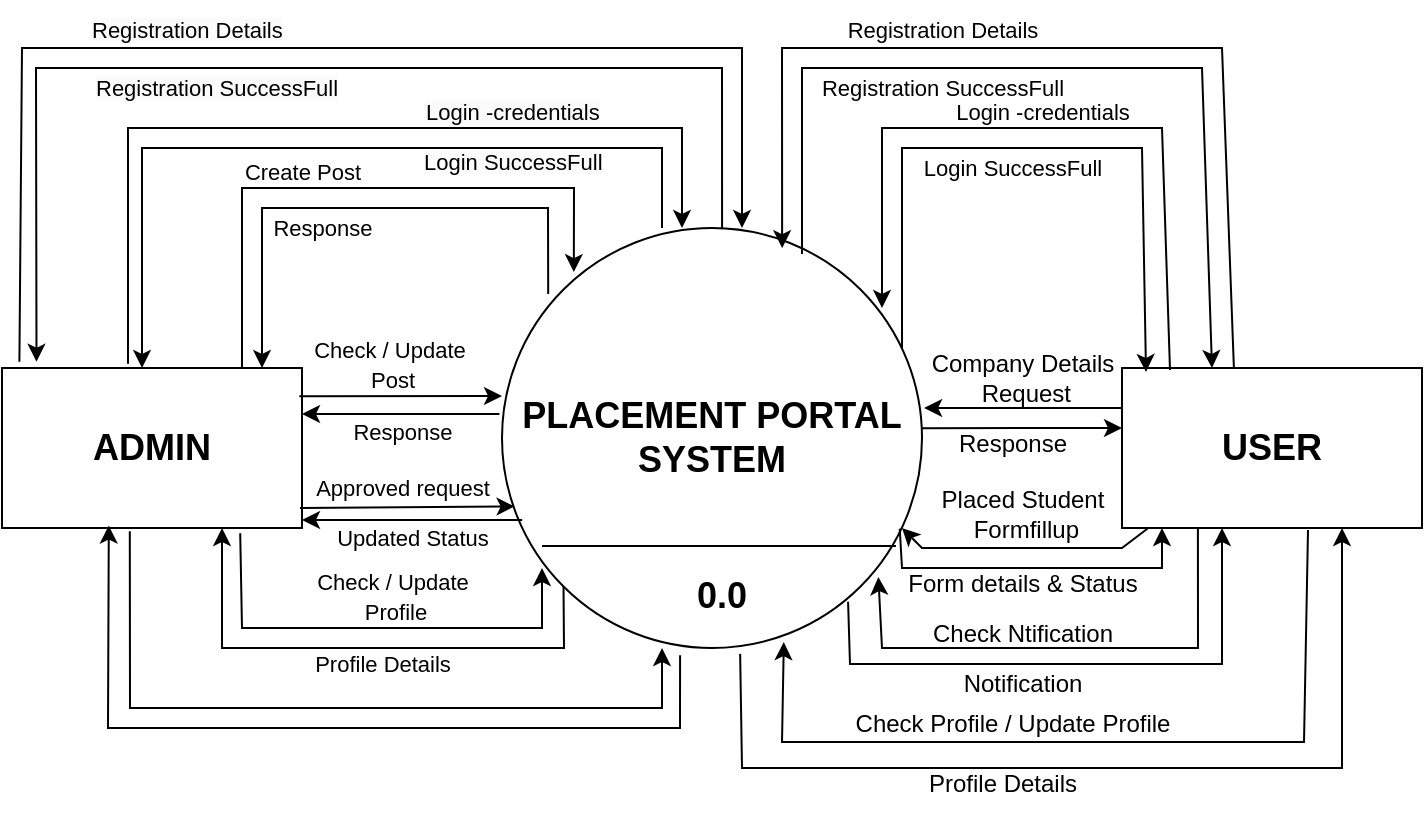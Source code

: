 <mxfile version="24.4.4" type="github">
  <diagram name="Page-1" id="gXjfL5LtnyRhMgXaaLrS">
    <mxGraphModel dx="838" dy="1615" grid="1" gridSize="10" guides="1" tooltips="1" connect="1" arrows="1" fold="1" page="1" pageScale="1" pageWidth="827" pageHeight="1169" math="0" shadow="0">
      <root>
        <mxCell id="0" />
        <mxCell id="1" parent="0" />
        <mxCell id="VP6bD1KSjOgqCceMzGPv-1" value="&lt;font style=&quot;font-size: 18px;&quot;&gt;&lt;b&gt;PLACEMENT PORTAL&lt;/b&gt;&lt;/font&gt;&lt;div&gt;&lt;font style=&quot;font-size: 18px;&quot;&gt;&lt;b&gt;SYSTEM&lt;/b&gt;&lt;/font&gt;&lt;/div&gt;" style="ellipse;whiteSpace=wrap;html=1;aspect=fixed;" vertex="1" parent="1">
          <mxGeometry x="290" y="-880" width="210" height="210" as="geometry" />
        </mxCell>
        <mxCell id="VP6bD1KSjOgqCceMzGPv-2" value="" style="endArrow=none;html=1;rounded=0;entryX=0.938;entryY=0.757;entryDx=0;entryDy=0;entryPerimeter=0;" edge="1" parent="1" target="VP6bD1KSjOgqCceMzGPv-1">
          <mxGeometry width="50" height="50" relative="1" as="geometry">
            <mxPoint x="310" y="-721" as="sourcePoint" />
            <mxPoint x="360" y="-770" as="targetPoint" />
          </mxGeometry>
        </mxCell>
        <mxCell id="VP6bD1KSjOgqCceMzGPv-3" value="&lt;b&gt;&lt;font style=&quot;font-size: 18px;&quot;&gt;ADMIN&lt;/font&gt;&lt;/b&gt;" style="rounded=0;whiteSpace=wrap;html=1;" vertex="1" parent="1">
          <mxGeometry x="40" y="-810" width="150" height="80" as="geometry" />
        </mxCell>
        <mxCell id="VP6bD1KSjOgqCceMzGPv-5" value="&lt;b&gt;&lt;font style=&quot;font-size: 18px;&quot;&gt;USER&lt;/font&gt;&lt;/b&gt;" style="rounded=0;whiteSpace=wrap;html=1;" vertex="1" parent="1">
          <mxGeometry x="600" y="-810" width="150" height="80" as="geometry" />
        </mxCell>
        <mxCell id="VP6bD1KSjOgqCceMzGPv-6" value="" style="endArrow=classic;html=1;rounded=0;entryX=0.171;entryY=0.105;entryDx=0;entryDy=0;entryPerimeter=0;" edge="1" parent="1" target="VP6bD1KSjOgqCceMzGPv-1">
          <mxGeometry width="50" height="50" relative="1" as="geometry">
            <mxPoint x="160" y="-810" as="sourcePoint" />
            <mxPoint x="342" y="-856.9" as="targetPoint" />
            <Array as="points">
              <mxPoint x="160" y="-900" />
              <mxPoint x="326" y="-900" />
            </Array>
          </mxGeometry>
        </mxCell>
        <mxCell id="VP6bD1KSjOgqCceMzGPv-7" value="" style="endArrow=classic;html=1;rounded=0;exitX=0.11;exitY=0.157;exitDx=0;exitDy=0;exitPerimeter=0;" edge="1" parent="1" source="VP6bD1KSjOgqCceMzGPv-1">
          <mxGeometry width="50" height="50" relative="1" as="geometry">
            <mxPoint x="120" y="-760" as="sourcePoint" />
            <mxPoint x="170" y="-810" as="targetPoint" />
            <Array as="points">
              <mxPoint x="313" y="-890" />
              <mxPoint x="170" y="-890" />
            </Array>
          </mxGeometry>
        </mxCell>
        <mxCell id="VP6bD1KSjOgqCceMzGPv-8" value="" style="endArrow=classic;html=1;rounded=0;entryX=0.08;entryY=0.025;entryDx=0;entryDy=0;entryPerimeter=0;" edge="1" parent="1" target="VP6bD1KSjOgqCceMzGPv-5">
          <mxGeometry width="50" height="50" relative="1" as="geometry">
            <mxPoint x="490" y="-820" as="sourcePoint" />
            <mxPoint x="616" y="-814" as="targetPoint" />
            <Array as="points">
              <mxPoint x="490" y="-920" />
              <mxPoint x="610" y="-920" />
            </Array>
          </mxGeometry>
        </mxCell>
        <mxCell id="VP6bD1KSjOgqCceMzGPv-9" value="" style="endArrow=classic;html=1;rounded=0;exitX=0.16;exitY=0.013;exitDx=0;exitDy=0;exitPerimeter=0;" edge="1" parent="1" source="VP6bD1KSjOgqCceMzGPv-5">
          <mxGeometry width="50" height="50" relative="1" as="geometry">
            <mxPoint x="430" y="-790" as="sourcePoint" />
            <mxPoint x="480" y="-840" as="targetPoint" />
            <Array as="points">
              <mxPoint x="620" y="-930" />
              <mxPoint x="480" y="-930" />
            </Array>
          </mxGeometry>
        </mxCell>
        <mxCell id="VP6bD1KSjOgqCceMzGPv-10" value="" style="endArrow=classic;html=1;rounded=0;exitX=0.373;exitY=0;exitDx=0;exitDy=0;exitPerimeter=0;entryX=0.667;entryY=0.048;entryDx=0;entryDy=0;entryPerimeter=0;" edge="1" parent="1" source="VP6bD1KSjOgqCceMzGPv-5" target="VP6bD1KSjOgqCceMzGPv-1">
          <mxGeometry width="50" height="50" relative="1" as="geometry">
            <mxPoint x="619.95" y="-820" as="sourcePoint" />
            <mxPoint x="430" y="-880" as="targetPoint" />
            <Array as="points">
              <mxPoint x="650" y="-970" />
              <mxPoint x="430" y="-970" />
            </Array>
          </mxGeometry>
        </mxCell>
        <mxCell id="VP6bD1KSjOgqCceMzGPv-11" value="" style="endArrow=classic;html=1;rounded=0;exitX=0.79;exitY=0.062;exitDx=0;exitDy=0;exitPerimeter=0;" edge="1" parent="1">
          <mxGeometry width="50" height="50" relative="1" as="geometry">
            <mxPoint x="440.0" y="-866.98" as="sourcePoint" />
            <mxPoint x="645" y="-810" as="targetPoint" />
            <Array as="points">
              <mxPoint x="440" y="-960" />
              <mxPoint x="640" y="-960" />
            </Array>
          </mxGeometry>
        </mxCell>
        <mxCell id="VP6bD1KSjOgqCceMzGPv-12" value="" style="endArrow=classic;html=1;rounded=0;exitX=-0.007;exitY=0.1;exitDx=0;exitDy=0;exitPerimeter=0;" edge="1" parent="1">
          <mxGeometry width="50" height="50" relative="1" as="geometry">
            <mxPoint x="600" y="-790" as="sourcePoint" />
            <mxPoint x="501.05" y="-790" as="targetPoint" />
          </mxGeometry>
        </mxCell>
        <mxCell id="VP6bD1KSjOgqCceMzGPv-13" value="" style="endArrow=classic;html=1;rounded=0;exitX=1;exitY=0.429;exitDx=0;exitDy=0;exitPerimeter=0;entryX=0;entryY=0.25;entryDx=0;entryDy=0;" edge="1" parent="1">
          <mxGeometry width="50" height="50" relative="1" as="geometry">
            <mxPoint x="500" y="-779.91" as="sourcePoint" />
            <mxPoint x="600" y="-780" as="targetPoint" />
          </mxGeometry>
        </mxCell>
        <mxCell id="VP6bD1KSjOgqCceMzGPv-16" value="" style="endArrow=classic;html=1;rounded=0;exitX=0.253;exitY=1;exitDx=0;exitDy=0;entryX=-0.013;entryY=0.384;entryDx=0;entryDy=0;entryPerimeter=0;exitPerimeter=0;" edge="1" parent="1" source="VP6bD1KSjOgqCceMzGPv-5" target="VP6bD1KSjOgqCceMzGPv-34">
          <mxGeometry width="50" height="50" relative="1" as="geometry">
            <mxPoint x="637.5" y="-720" as="sourcePoint" />
            <mxPoint x="480" y="-700" as="targetPoint" />
            <Array as="points">
              <mxPoint x="638" y="-670" />
              <mxPoint x="480" y="-670" />
            </Array>
          </mxGeometry>
        </mxCell>
        <mxCell id="VP6bD1KSjOgqCceMzGPv-17" value="" style="endArrow=classic;html=1;rounded=0;exitX=0.824;exitY=0.89;exitDx=0;exitDy=0;exitPerimeter=0;" edge="1" parent="1" source="VP6bD1KSjOgqCceMzGPv-1">
          <mxGeometry width="50" height="50" relative="1" as="geometry">
            <mxPoint x="464.09" y="-684.05" as="sourcePoint" />
            <mxPoint x="650" y="-730" as="targetPoint" />
            <Array as="points">
              <mxPoint x="464" y="-662" />
              <mxPoint x="650" y="-662" />
            </Array>
          </mxGeometry>
        </mxCell>
        <mxCell id="VP6bD1KSjOgqCceMzGPv-18" value="" style="endArrow=classic;html=1;rounded=0;exitX=0.62;exitY=1.013;exitDx=0;exitDy=0;exitPerimeter=0;entryX=0.671;entryY=0.986;entryDx=0;entryDy=0;entryPerimeter=0;" edge="1" parent="1" source="VP6bD1KSjOgqCceMzGPv-5" target="VP6bD1KSjOgqCceMzGPv-1">
          <mxGeometry width="50" height="50" relative="1" as="geometry">
            <mxPoint x="690.95" y="-710" as="sourcePoint" />
            <mxPoint x="430" y="-663.04" as="targetPoint" />
            <Array as="points">
              <mxPoint x="691" y="-623.04" />
              <mxPoint x="430" y="-623.04" />
            </Array>
          </mxGeometry>
        </mxCell>
        <mxCell id="VP6bD1KSjOgqCceMzGPv-19" value="" style="endArrow=classic;html=1;rounded=0;exitX=0.567;exitY=1.014;exitDx=0;exitDy=0;exitPerimeter=0;" edge="1" parent="1" source="VP6bD1KSjOgqCceMzGPv-1">
          <mxGeometry width="50" height="50" relative="1" as="geometry">
            <mxPoint x="660" y="-680" as="sourcePoint" />
            <mxPoint x="710" y="-730" as="targetPoint" />
            <Array as="points">
              <mxPoint x="410" y="-610" />
              <mxPoint x="710" y="-610" />
            </Array>
          </mxGeometry>
        </mxCell>
        <mxCell id="VP6bD1KSjOgqCceMzGPv-20" value="Company Details&lt;div&gt;&amp;nbsp;Request&lt;/div&gt;" style="text;html=1;align=center;verticalAlign=middle;resizable=0;points=[];autosize=1;strokeColor=none;fillColor=none;" vertex="1" parent="1">
          <mxGeometry x="495" y="-825" width="110" height="40" as="geometry" />
        </mxCell>
        <mxCell id="VP6bD1KSjOgqCceMzGPv-25" value="" style="endArrow=classic;html=1;rounded=0;entryX=0.962;entryY=0.667;entryDx=0;entryDy=0;entryPerimeter=0;exitX=0.09;exitY=0.997;exitDx=0;exitDy=0;exitPerimeter=0;" edge="1" parent="1" source="VP6bD1KSjOgqCceMzGPv-5">
          <mxGeometry width="50" height="50" relative="1" as="geometry">
            <mxPoint x="600" y="-720" as="sourcePoint" />
            <mxPoint x="490.0" y="-730.0" as="targetPoint" />
            <Array as="points">
              <mxPoint x="600" y="-720" />
              <mxPoint x="500" y="-720" />
            </Array>
          </mxGeometry>
        </mxCell>
        <mxCell id="VP6bD1KSjOgqCceMzGPv-26" value="" style="endArrow=classic;html=1;rounded=0;exitX=0.947;exitY=0.716;exitDx=0;exitDy=0;exitPerimeter=0;" edge="1" parent="1" source="VP6bD1KSjOgqCceMzGPv-1">
          <mxGeometry width="50" height="50" relative="1" as="geometry">
            <mxPoint x="550" y="-680" as="sourcePoint" />
            <mxPoint x="620" y="-730" as="targetPoint" />
            <Array as="points">
              <mxPoint x="490" y="-710" />
              <mxPoint x="620" y="-710" />
            </Array>
          </mxGeometry>
        </mxCell>
        <mxCell id="VP6bD1KSjOgqCceMzGPv-27" value="&lt;font style=&quot;font-size: 11px;&quot;&gt;Registration Details&lt;/font&gt;" style="text;html=1;align=center;verticalAlign=middle;resizable=0;points=[];autosize=1;strokeColor=none;fillColor=none;" vertex="1" parent="1">
          <mxGeometry x="450" y="-994" width="120" height="30" as="geometry" />
        </mxCell>
        <mxCell id="VP6bD1KSjOgqCceMzGPv-28" value="&lt;font style=&quot;font-size: 11px;&quot;&gt;Registration SuccessFull&lt;/font&gt;" style="text;html=1;align=center;verticalAlign=middle;resizable=0;points=[];autosize=1;strokeColor=none;fillColor=none;" vertex="1" parent="1">
          <mxGeometry x="440" y="-965" width="140" height="30" as="geometry" />
        </mxCell>
        <mxCell id="VP6bD1KSjOgqCceMzGPv-29" value="&lt;font style=&quot;font-size: 11px;&quot;&gt;Login -credentials&lt;/font&gt;" style="text;html=1;align=center;verticalAlign=middle;resizable=0;points=[];autosize=1;strokeColor=none;fillColor=none;" vertex="1" parent="1">
          <mxGeometry x="505" y="-953" width="110" height="30" as="geometry" />
        </mxCell>
        <mxCell id="VP6bD1KSjOgqCceMzGPv-30" value="&lt;font style=&quot;font-size: 11px;&quot;&gt;Login SuccessFull&lt;/font&gt;" style="text;html=1;align=center;verticalAlign=middle;resizable=0;points=[];autosize=1;strokeColor=none;fillColor=none;" vertex="1" parent="1">
          <mxGeometry x="490" y="-925" width="110" height="30" as="geometry" />
        </mxCell>
        <mxCell id="VP6bD1KSjOgqCceMzGPv-32" value="Response" style="text;html=1;align=center;verticalAlign=middle;resizable=0;points=[];autosize=1;strokeColor=none;fillColor=none;" vertex="1" parent="1">
          <mxGeometry x="505" y="-787" width="80" height="30" as="geometry" />
        </mxCell>
        <mxCell id="VP6bD1KSjOgqCceMzGPv-33" value="Placed Student&lt;div&gt;&amp;nbsp;Formfillup&lt;/div&gt;" style="text;html=1;align=center;verticalAlign=middle;resizable=0;points=[];autosize=1;strokeColor=none;fillColor=none;" vertex="1" parent="1">
          <mxGeometry x="500" y="-757" width="100" height="40" as="geometry" />
        </mxCell>
        <mxCell id="VP6bD1KSjOgqCceMzGPv-34" value="Form details &amp;amp; Status" style="text;html=1;align=center;verticalAlign=middle;resizable=0;points=[];autosize=1;strokeColor=none;fillColor=none;" vertex="1" parent="1">
          <mxGeometry x="480" y="-717" width="140" height="30" as="geometry" />
        </mxCell>
        <mxCell id="VP6bD1KSjOgqCceMzGPv-36" value="Check Ntification" style="text;html=1;align=center;verticalAlign=middle;resizable=0;points=[];autosize=1;strokeColor=none;fillColor=none;" vertex="1" parent="1">
          <mxGeometry x="495" y="-692" width="110" height="30" as="geometry" />
        </mxCell>
        <mxCell id="VP6bD1KSjOgqCceMzGPv-37" value="Notification" style="text;html=1;align=center;verticalAlign=middle;resizable=0;points=[];autosize=1;strokeColor=none;fillColor=none;" vertex="1" parent="1">
          <mxGeometry x="510" y="-667" width="80" height="30" as="geometry" />
        </mxCell>
        <mxCell id="VP6bD1KSjOgqCceMzGPv-40" value="Check Profile / Update Profile" style="text;html=1;align=center;verticalAlign=middle;resizable=0;points=[];autosize=1;strokeColor=none;fillColor=none;" vertex="1" parent="1">
          <mxGeometry x="455" y="-647" width="180" height="30" as="geometry" />
        </mxCell>
        <mxCell id="VP6bD1KSjOgqCceMzGPv-42" value="Profile Details" style="text;html=1;align=center;verticalAlign=middle;resizable=0;points=[];autosize=1;strokeColor=none;fillColor=none;" vertex="1" parent="1">
          <mxGeometry x="490" y="-617" width="100" height="30" as="geometry" />
        </mxCell>
        <mxCell id="VP6bD1KSjOgqCceMzGPv-43" value="" style="endArrow=classic;html=1;rounded=0;exitX=-0.006;exitY=0.405;exitDx=0;exitDy=0;exitPerimeter=0;" edge="1" parent="1">
          <mxGeometry width="50" height="50" relative="1" as="geometry">
            <mxPoint x="288.74" y="-786.95" as="sourcePoint" />
            <mxPoint x="190" y="-787" as="targetPoint" />
          </mxGeometry>
        </mxCell>
        <mxCell id="VP6bD1KSjOgqCceMzGPv-44" value="" style="endArrow=classic;html=1;rounded=0;exitX=0.991;exitY=0.176;exitDx=0;exitDy=0;exitPerimeter=0;" edge="1" parent="1" source="VP6bD1KSjOgqCceMzGPv-3">
          <mxGeometry width="50" height="50" relative="1" as="geometry">
            <mxPoint x="250" y="-750" as="sourcePoint" />
            <mxPoint x="290" y="-796" as="targetPoint" />
          </mxGeometry>
        </mxCell>
        <mxCell id="VP6bD1KSjOgqCceMzGPv-45" value="" style="endArrow=classic;html=1;rounded=0;entryX=1;entryY=0.75;entryDx=0;entryDy=0;entryPerimeter=0;exitX=0.048;exitY=0.695;exitDx=0;exitDy=0;exitPerimeter=0;" edge="1" parent="1" source="VP6bD1KSjOgqCceMzGPv-1">
          <mxGeometry width="50" height="50" relative="1" as="geometry">
            <mxPoint x="300" y="-740" as="sourcePoint" />
            <mxPoint x="190" y="-734" as="targetPoint" />
          </mxGeometry>
        </mxCell>
        <mxCell id="VP6bD1KSjOgqCceMzGPv-64" value="Approved request" style="edgeLabel;html=1;align=center;verticalAlign=middle;resizable=0;points=[];" vertex="1" connectable="0" parent="VP6bD1KSjOgqCceMzGPv-45">
          <mxGeometry x="0.331" y="-4" relative="1" as="geometry">
            <mxPoint x="13" y="-12" as="offset" />
          </mxGeometry>
        </mxCell>
        <mxCell id="VP6bD1KSjOgqCceMzGPv-46" value="" style="endArrow=classic;html=1;rounded=0;entryX=0.03;entryY=0.663;entryDx=0;entryDy=0;entryPerimeter=0;" edge="1" parent="1" target="VP6bD1KSjOgqCceMzGPv-1">
          <mxGeometry width="50" height="50" relative="1" as="geometry">
            <mxPoint x="189" y="-740" as="sourcePoint" />
            <mxPoint x="290" y="-737.48" as="targetPoint" />
          </mxGeometry>
        </mxCell>
        <mxCell id="VP6bD1KSjOgqCceMzGPv-47" value="" style="endArrow=classic;html=1;rounded=0;exitX=0.42;exitY=-0.027;exitDx=0;exitDy=0;exitPerimeter=0;" edge="1" parent="1" source="VP6bD1KSjOgqCceMzGPv-3">
          <mxGeometry width="50" height="50" relative="1" as="geometry">
            <mxPoint x="330" y="-830" as="sourcePoint" />
            <mxPoint x="380" y="-880" as="targetPoint" />
            <Array as="points">
              <mxPoint x="103" y="-930" />
              <mxPoint x="380" y="-930" />
            </Array>
          </mxGeometry>
        </mxCell>
        <mxCell id="VP6bD1KSjOgqCceMzGPv-48" value="" style="endArrow=classic;html=1;rounded=0;" edge="1" parent="1">
          <mxGeometry width="50" height="50" relative="1" as="geometry">
            <mxPoint x="370" y="-880" as="sourcePoint" />
            <mxPoint x="110" y="-810" as="targetPoint" />
            <Array as="points">
              <mxPoint x="370" y="-920" />
              <mxPoint x="110" y="-920" />
            </Array>
          </mxGeometry>
        </mxCell>
        <mxCell id="VP6bD1KSjOgqCceMzGPv-49" value="" style="endArrow=classic;html=1;rounded=0;exitX=0.794;exitY=1.033;exitDx=0;exitDy=0;exitPerimeter=0;" edge="1" parent="1" source="VP6bD1KSjOgqCceMzGPv-3">
          <mxGeometry width="50" height="50" relative="1" as="geometry">
            <mxPoint x="260" y="-660" as="sourcePoint" />
            <mxPoint x="310" y="-710" as="targetPoint" />
            <Array as="points">
              <mxPoint x="160" y="-680" />
              <mxPoint x="310" y="-680" />
            </Array>
          </mxGeometry>
        </mxCell>
        <mxCell id="VP6bD1KSjOgqCceMzGPv-50" value="" style="endArrow=classic;html=1;rounded=0;exitX=0;exitY=1;exitDx=0;exitDy=0;" edge="1" parent="1" source="VP6bD1KSjOgqCceMzGPv-1">
          <mxGeometry width="50" height="50" relative="1" as="geometry">
            <mxPoint x="100" y="-680" as="sourcePoint" />
            <mxPoint x="150" y="-730" as="targetPoint" />
            <Array as="points">
              <mxPoint x="321" y="-670" />
              <mxPoint x="150" y="-670" />
            </Array>
          </mxGeometry>
        </mxCell>
        <mxCell id="VP6bD1KSjOgqCceMzGPv-67" value="Profile Details" style="edgeLabel;html=1;align=center;verticalAlign=middle;resizable=0;points=[];" vertex="1" connectable="0" parent="VP6bD1KSjOgqCceMzGPv-50">
          <mxGeometry x="0.042" y="5" relative="1" as="geometry">
            <mxPoint x="14" y="3" as="offset" />
          </mxGeometry>
        </mxCell>
        <mxCell id="VP6bD1KSjOgqCceMzGPv-51" value="" style="endArrow=classic;html=1;rounded=0;exitX=0.426;exitY=1.021;exitDx=0;exitDy=0;exitPerimeter=0;entryX=0.381;entryY=1;entryDx=0;entryDy=0;entryPerimeter=0;" edge="1" parent="1" source="VP6bD1KSjOgqCceMzGPv-3" target="VP6bD1KSjOgqCceMzGPv-1">
          <mxGeometry width="50" height="50" relative="1" as="geometry">
            <mxPoint x="310" y="-620" as="sourcePoint" />
            <mxPoint x="360" y="-670" as="targetPoint" />
            <Array as="points">
              <mxPoint x="104" y="-640" />
              <mxPoint x="370" y="-640" />
            </Array>
          </mxGeometry>
        </mxCell>
        <mxCell id="VP6bD1KSjOgqCceMzGPv-52" value="" style="endArrow=classic;html=1;rounded=0;exitX=0.424;exitY=1.017;exitDx=0;exitDy=0;exitPerimeter=0;entryX=0.356;entryY=0.985;entryDx=0;entryDy=0;entryPerimeter=0;" edge="1" parent="1" source="VP6bD1KSjOgqCceMzGPv-1" target="VP6bD1KSjOgqCceMzGPv-3">
          <mxGeometry width="50" height="50" relative="1" as="geometry">
            <mxPoint x="50" y="-680" as="sourcePoint" />
            <mxPoint x="100" y="-730" as="targetPoint" />
            <Array as="points">
              <mxPoint x="379" y="-630" />
              <mxPoint x="93" y="-630" />
            </Array>
          </mxGeometry>
        </mxCell>
        <mxCell id="VP6bD1KSjOgqCceMzGPv-53" value="" style="endArrow=classic;html=1;rounded=0;exitX=0.058;exitY=-0.039;exitDx=0;exitDy=0;exitPerimeter=0;" edge="1" parent="1" source="VP6bD1KSjOgqCceMzGPv-3">
          <mxGeometry width="50" height="50" relative="1" as="geometry">
            <mxPoint x="360" y="-830" as="sourcePoint" />
            <mxPoint x="410" y="-880" as="targetPoint" />
            <Array as="points">
              <mxPoint x="50" y="-970" />
              <mxPoint x="410" y="-970" />
            </Array>
          </mxGeometry>
        </mxCell>
        <mxCell id="VP6bD1KSjOgqCceMzGPv-54" value="" style="endArrow=classic;html=1;rounded=0;entryX=0.115;entryY=-0.039;entryDx=0;entryDy=0;entryPerimeter=0;exitX=0.524;exitY=0;exitDx=0;exitDy=0;exitPerimeter=0;" edge="1" parent="1" source="VP6bD1KSjOgqCceMzGPv-1" target="VP6bD1KSjOgqCceMzGPv-3">
          <mxGeometry width="50" height="50" relative="1" as="geometry">
            <mxPoint x="404" y="-884" as="sourcePoint" />
            <mxPoint x="80" y="-923" as="targetPoint" />
            <Array as="points">
              <mxPoint x="400" y="-960" />
              <mxPoint x="57" y="-960" />
            </Array>
          </mxGeometry>
        </mxCell>
        <mxCell id="VP6bD1KSjOgqCceMzGPv-55" value="&lt;span style=&quot;color: rgb(0, 0, 0); font-family: Helvetica; font-size: 11px; font-style: normal; font-variant-ligatures: normal; font-variant-caps: normal; font-weight: 400; letter-spacing: normal; orphans: 2; text-align: center; text-indent: 0px; text-transform: none; widows: 2; word-spacing: 0px; -webkit-text-stroke-width: 0px; white-space: nowrap; background-color: rgb(251, 251, 251); text-decoration-thickness: initial; text-decoration-style: initial; text-decoration-color: initial; display: inline !important; float: none;&quot;&gt;Registration Details&lt;/span&gt;" style="text;whiteSpace=wrap;html=1;" vertex="1" parent="1">
          <mxGeometry x="83" y="-993" width="130" height="40" as="geometry" />
        </mxCell>
        <mxCell id="VP6bD1KSjOgqCceMzGPv-56" value="&lt;span style=&quot;color: rgb(0, 0, 0); font-family: Helvetica; font-size: 11px; font-style: normal; font-variant-ligatures: normal; font-variant-caps: normal; font-weight: 400; letter-spacing: normal; orphans: 2; text-align: center; text-indent: 0px; text-transform: none; widows: 2; word-spacing: 0px; -webkit-text-stroke-width: 0px; white-space: nowrap; background-color: rgb(251, 251, 251); text-decoration-thickness: initial; text-decoration-style: initial; text-decoration-color: initial; display: inline !important; float: none;&quot;&gt;Registration SuccessFull&lt;/span&gt;" style="text;whiteSpace=wrap;html=1;" vertex="1" parent="1">
          <mxGeometry x="85" y="-964" width="150" height="40" as="geometry" />
        </mxCell>
        <mxCell id="VP6bD1KSjOgqCceMzGPv-57" value="&lt;span style=&quot;color: rgb(0, 0, 0); font-family: Helvetica; font-size: 11px; font-style: normal; font-variant-ligatures: normal; font-variant-caps: normal; font-weight: 400; letter-spacing: normal; orphans: 2; text-align: center; text-indent: 0px; text-transform: none; widows: 2; word-spacing: 0px; -webkit-text-stroke-width: 0px; white-space: nowrap; background-color: rgb(251, 251, 251); text-decoration-thickness: initial; text-decoration-style: initial; text-decoration-color: initial; display: inline !important; float: none;&quot;&gt;Login -credentials&lt;/span&gt;" style="text;whiteSpace=wrap;html=1;" vertex="1" parent="1">
          <mxGeometry x="250" y="-952" width="120" height="40" as="geometry" />
        </mxCell>
        <mxCell id="VP6bD1KSjOgqCceMzGPv-58" value="&lt;span style=&quot;color: rgb(0, 0, 0); font-family: Helvetica; font-size: 11px; font-style: normal; font-variant-ligatures: normal; font-variant-caps: normal; font-weight: 400; letter-spacing: normal; orphans: 2; text-align: center; text-indent: 0px; text-transform: none; widows: 2; word-spacing: 0px; -webkit-text-stroke-width: 0px; white-space: nowrap; background-color: rgb(251, 251, 251); text-decoration-thickness: initial; text-decoration-style: initial; text-decoration-color: initial; display: inline !important; float: none;&quot;&gt;Login SuccessFull&lt;/span&gt;" style="text;whiteSpace=wrap;html=1;" vertex="1" parent="1">
          <mxGeometry x="249" y="-927" width="120" height="40" as="geometry" />
        </mxCell>
        <mxCell id="VP6bD1KSjOgqCceMzGPv-59" value="&lt;font style=&quot;font-size: 11px;&quot;&gt;Create Post&lt;/font&gt;" style="text;html=1;align=center;verticalAlign=middle;resizable=0;points=[];autosize=1;strokeColor=none;fillColor=none;" vertex="1" parent="1">
          <mxGeometry x="150" y="-923" width="80" height="30" as="geometry" />
        </mxCell>
        <mxCell id="VP6bD1KSjOgqCceMzGPv-60" value="&lt;font style=&quot;font-size: 11px;&quot;&gt;Response&lt;/font&gt;" style="text;html=1;align=center;verticalAlign=middle;resizable=0;points=[];autosize=1;strokeColor=none;fillColor=none;" vertex="1" parent="1">
          <mxGeometry x="165" y="-895" width="70" height="30" as="geometry" />
        </mxCell>
        <mxCell id="VP6bD1KSjOgqCceMzGPv-62" value="&lt;font style=&quot;font-size: 11px;&quot;&gt;Check / Update&amp;nbsp;&lt;/font&gt;&lt;div&gt;&lt;font style=&quot;font-size: 11px;&quot;&gt;Post&lt;/font&gt;&lt;/div&gt;" style="text;html=1;align=center;verticalAlign=middle;resizable=0;points=[];autosize=1;strokeColor=none;fillColor=none;" vertex="1" parent="1">
          <mxGeometry x="185" y="-832" width="100" height="40" as="geometry" />
        </mxCell>
        <mxCell id="VP6bD1KSjOgqCceMzGPv-63" value="&lt;font style=&quot;font-size: 11px;&quot;&gt;Response&lt;/font&gt;" style="text;html=1;align=center;verticalAlign=middle;resizable=0;points=[];autosize=1;strokeColor=none;fillColor=none;" vertex="1" parent="1">
          <mxGeometry x="205" y="-793" width="70" height="30" as="geometry" />
        </mxCell>
        <mxCell id="VP6bD1KSjOgqCceMzGPv-65" value="&lt;font style=&quot;font-size: 11px;&quot;&gt;Updated Status&lt;/font&gt;" style="text;html=1;align=center;verticalAlign=middle;resizable=0;points=[];autosize=1;strokeColor=none;fillColor=none;" vertex="1" parent="1">
          <mxGeometry x="195" y="-740" width="100" height="30" as="geometry" />
        </mxCell>
        <mxCell id="VP6bD1KSjOgqCceMzGPv-66" value="&lt;font style=&quot;font-size: 11px;&quot;&gt;Check / Update&lt;/font&gt;&lt;div&gt;&lt;font style=&quot;font-size: 11px;&quot;&gt;&amp;nbsp;Profile&lt;/font&gt;&lt;/div&gt;" style="text;html=1;align=center;verticalAlign=middle;resizable=0;points=[];autosize=1;strokeColor=none;fillColor=none;" vertex="1" parent="1">
          <mxGeometry x="185" y="-716" width="100" height="40" as="geometry" />
        </mxCell>
        <mxCell id="VP6bD1KSjOgqCceMzGPv-68" value="&lt;font style=&quot;font-size: 18px;&quot;&gt;&lt;b&gt;0.0&lt;/b&gt;&lt;/font&gt;" style="text;html=1;align=center;verticalAlign=middle;whiteSpace=wrap;rounded=0;" vertex="1" parent="1">
          <mxGeometry x="370" y="-711" width="60" height="30" as="geometry" />
        </mxCell>
      </root>
    </mxGraphModel>
  </diagram>
</mxfile>
